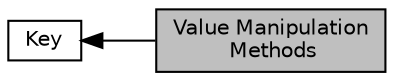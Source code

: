 digraph "Value Manipulation Methods"
{
  edge [fontname="Helvetica",fontsize="10",labelfontname="Helvetica",labelfontsize="10"];
  node [fontname="Helvetica",fontsize="10",shape=record];
  rankdir=LR;
  Node0 [label="Value Manipulation\l Methods",height=0.2,width=0.4,color="black", fillcolor="grey75", style="filled", fontcolor="black"];
  Node1 [label="Key",height=0.2,width=0.4,color="black", fillcolor="white", style="filled",URL="$group__key.html",tooltip="Key is an essential class that encapsulates key name , value  and metainfo . "];
  Node1->Node0 [shape=plaintext, dir="back", style="solid"];
}
